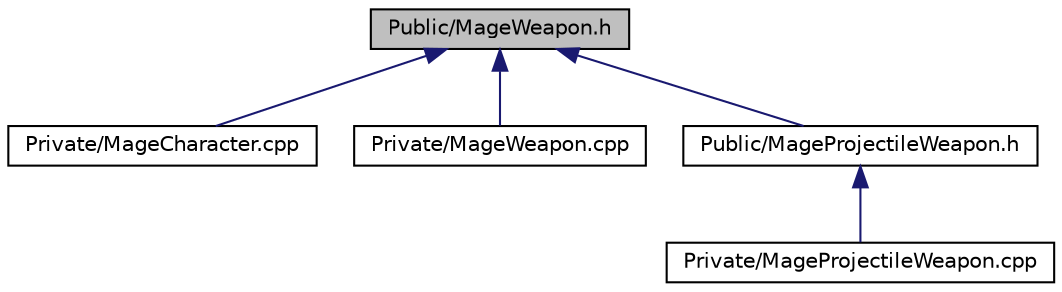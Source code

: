 digraph "Public/MageWeapon.h"
{
 // LATEX_PDF_SIZE
  edge [fontname="Helvetica",fontsize="10",labelfontname="Helvetica",labelfontsize="10"];
  node [fontname="Helvetica",fontsize="10",shape=record];
  Node1 [label="Public/MageWeapon.h",height=0.2,width=0.4,color="black", fillcolor="grey75", style="filled", fontcolor="black",tooltip=" "];
  Node1 -> Node2 [dir="back",color="midnightblue",fontsize="10",style="solid",fontname="Helvetica"];
  Node2 [label="Private/MageCharacter.cpp",height=0.2,width=0.4,color="black", fillcolor="white", style="filled",URL="$_mage_character_8cpp.html",tooltip=" "];
  Node1 -> Node3 [dir="back",color="midnightblue",fontsize="10",style="solid",fontname="Helvetica"];
  Node3 [label="Private/MageWeapon.cpp",height=0.2,width=0.4,color="black", fillcolor="white", style="filled",URL="$_mage_weapon_8cpp.html",tooltip=" "];
  Node1 -> Node4 [dir="back",color="midnightblue",fontsize="10",style="solid",fontname="Helvetica"];
  Node4 [label="Public/MageProjectileWeapon.h",height=0.2,width=0.4,color="black", fillcolor="white", style="filled",URL="$_mage_projectile_weapon_8h.html",tooltip=" "];
  Node4 -> Node5 [dir="back",color="midnightblue",fontsize="10",style="solid",fontname="Helvetica"];
  Node5 [label="Private/MageProjectileWeapon.cpp",height=0.2,width=0.4,color="black", fillcolor="white", style="filled",URL="$_mage_projectile_weapon_8cpp.html",tooltip=" "];
}
